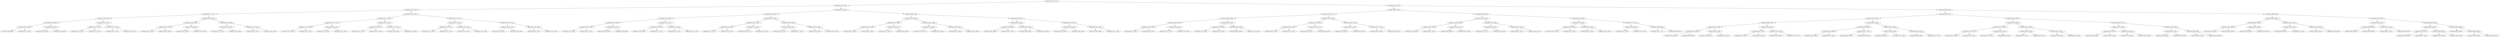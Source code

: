 digraph G{
66893623 [label="Node{data=[3411, 3411]}"]
66893623 -> 2049060908
2049060908 [label="Node{data=[2165, 2165]}"]
2049060908 -> 1257570886
1257570886 [label="Node{data=[2105, 2105]}"]
1257570886 -> 1162358658
1162358658 [label="Node{data=[1977, 1977]}"]
1162358658 -> 602631443
602631443 [label="Node{data=[1969, 1969]}"]
602631443 -> 1218677266
1218677266 [label="Node{data=[1965, 1965]}"]
1218677266 -> 715544178
715544178 [label="Node{data=[1847, 1847]}"]
715544178 -> 781600923
781600923 [label="Node{data=[999, 999]}"]
715544178 -> 1458383791
1458383791 [label="Node{data=[1951, 1951]}"]
1218677266 -> 38455418
38455418 [label="Node{data=[1967, 1967]}"]
38455418 -> 449256327
449256327 [label="Node{data=[1966, 1966]}"]
38455418 -> 101272276
101272276 [label="Node{data=[1968, 1968]}"]
602631443 -> 965130729
965130729 [label="Node{data=[1973, 1973]}"]
965130729 -> 1843118011
1843118011 [label="Node{data=[1971, 1971]}"]
1843118011 -> 1331862180
1331862180 [label="Node{data=[1970, 1970]}"]
1843118011 -> 66135670
66135670 [label="Node{data=[1972, 1972]}"]
965130729 -> 255102480
255102480 [label="Node{data=[1975, 1975]}"]
255102480 -> 1059245610
1059245610 [label="Node{data=[1974, 1974]}"]
255102480 -> 1691272400
1691272400 [label="Node{data=[1976, 1976]}"]
1162358658 -> 1845927081
1845927081 [label="Node{data=[1993, 1993]}"]
1845927081 -> 1172953975
1172953975 [label="Node{data=[1981, 1981]}"]
1172953975 -> 1821576830
1821576830 [label="Node{data=[1979, 1979]}"]
1821576830 -> 2120859512
2120859512 [label="Node{data=[1978, 1978]}"]
1821576830 -> 617650120
617650120 [label="Node{data=[1980, 1980]}"]
1172953975 -> 795464262
795464262 [label="Node{data=[1983, 1983]}"]
795464262 -> 1543358763
1543358763 [label="Node{data=[1982, 1982]}"]
795464262 -> 1759260499
1759260499 [label="Node{data=[1984, 1984]}"]
1845927081 -> 1217563479
1217563479 [label="Node{data=[2069, 2069]}"]
1217563479 -> 688425953
688425953 [label="Node{data=[2019, 2019]}"]
688425953 -> 470399866
470399866 [label="Node{data=[2011, 2011]}"]
688425953 -> 363243807
363243807 [label="Node{data=[2034, 2034]}"]
1217563479 -> 1228034255
1228034255 [label="Node{data=[2103, 2103]}"]
1228034255 -> 612928907
612928907 [label="Node{data=[2102, 2102]}"]
1228034255 -> 1963663371
1963663371 [label="Node{data=[2104, 2104]}"]
1257570886 -> 1439007204
1439007204 [label="Node{data=[2149, 2149]}"]
1439007204 -> 246024123
246024123 [label="Node{data=[2141, 2141]}"]
246024123 -> 1856911152
1856911152 [label="Node{data=[2137, 2137]}"]
1856911152 -> 1107909014
1107909014 [label="Node{data=[2135, 2135]}"]
1107909014 -> 993671826
993671826 [label="Node{data=[2123, 2123]}"]
1107909014 -> 1710450065
1710450065 [label="Node{data=[2136, 2136]}"]
1856911152 -> 2054937000
2054937000 [label="Node{data=[2139, 2139]}"]
2054937000 -> 1924594328
1924594328 [label="Node{data=[2138, 2138]}"]
2054937000 -> 405975286
405975286 [label="Node{data=[2140, 2140]}"]
246024123 -> 1720942988
1720942988 [label="Node{data=[2145, 2145]}"]
1720942988 -> 1115791983
1115791983 [label="Node{data=[2143, 2143]}"]
1115791983 -> 119988893
119988893 [label="Node{data=[2142, 2142]}"]
1115791983 -> 169760655
169760655 [label="Node{data=[2144, 2144]}"]
1720942988 -> 1887123617
1887123617 [label="Node{data=[2147, 2147]}"]
1887123617 -> 1059487259
1059487259 [label="Node{data=[2146, 2146]}"]
1887123617 -> 254038376
254038376 [label="Node{data=[2148, 2148]}"]
1439007204 -> 2013187372
2013187372 [label="Node{data=[2157, 2157]}"]
2013187372 -> 1592352066
1592352066 [label="Node{data=[2153, 2153]}"]
1592352066 -> 1387472418
1387472418 [label="Node{data=[2151, 2151]}"]
1387472418 -> 2142339597
2142339597 [label="Node{data=[2150, 2150]}"]
1387472418 -> 2116532090
2116532090 [label="Node{data=[2152, 2152]}"]
1592352066 -> 1781593777
1781593777 [label="Node{data=[2155, 2155]}"]
1781593777 -> 569987043
569987043 [label="Node{data=[2154, 2154]}"]
1781593777 -> 1386938427
1386938427 [label="Node{data=[2156, 2156]}"]
2013187372 -> 292872563
292872563 [label="Node{data=[2161, 2161]}"]
292872563 -> 2082211986
2082211986 [label="Node{data=[2159, 2159]}"]
2082211986 -> 393336485
393336485 [label="Node{data=[2158, 2158]}"]
2082211986 -> 491894440
491894440 [label="Node{data=[2160, 2160]}"]
292872563 -> 723038984
723038984 [label="Node{data=[2163, 2163]}"]
723038984 -> 937195105
937195105 [label="Node{data=[2162, 2162]}"]
723038984 -> 771840705
771840705 [label="Node{data=[2164, 2164]}"]
2049060908 -> 1047879007
1047879007 [label="Node{data=[3332, 3332]}"]
1047879007 -> 1343957354
1343957354 [label="Node{data=[3316, 3316]}"]
1343957354 -> 69214838
69214838 [label="Node{data=[3244, 3244]}"]
69214838 -> 542357345
542357345 [label="Node{data=[2943, 2943]}"]
542357345 -> 878217617
878217617 [label="Node{data=[2461, 2461]}"]
878217617 -> 1023522313
1023522313 [label="Node{data=[2179, 2179]}"]
878217617 -> 951517261
951517261 [label="Node{data=[2517, 2517]}"]
542357345 -> 98717829
98717829 [label="Node{data=[2975, 2975]}"]
98717829 -> 1971738025
1971738025 [label="Node{data=[2969, 2969]}"]
98717829 -> 1166476526
1166476526 [label="Node{data=[2990, 2990]}"]
69214838 -> 1169346939
1169346939 [label="Node{data=[3312, 3312]}"]
1169346939 -> 1380177712
1380177712 [label="Node{data=[3310, 3310]}"]
1380177712 -> 363850700
363850700 [label="Node{data=[3293, 3293]}"]
1380177712 -> 1752313315
1752313315 [label="Node{data=[3311, 3311]}"]
1169346939 -> 991428767
991428767 [label="Node{data=[3314, 3314]}"]
991428767 -> 2007939739
2007939739 [label="Node{data=[3313, 3313]}"]
991428767 -> 498458153
498458153 [label="Node{data=[3315, 3315]}"]
1343957354 -> 1691481417
1691481417 [label="Node{data=[3324, 3324]}"]
1691481417 -> 532028852
532028852 [label="Node{data=[3320, 3320]}"]
532028852 -> 491652795
491652795 [label="Node{data=[3318, 3318]}"]
491652795 -> 783927213
783927213 [label="Node{data=[3317, 3317]}"]
491652795 -> 1160316046
1160316046 [label="Node{data=[3319, 3319]}"]
532028852 -> 1792932386
1792932386 [label="Node{data=[3322, 3322]}"]
1792932386 -> 122376732
122376732 [label="Node{data=[3321, 3321]}"]
1792932386 -> 1731160567
1731160567 [label="Node{data=[3323, 3323]}"]
1691481417 -> 1789861096
1789861096 [label="Node{data=[3328, 3328]}"]
1789861096 -> 1864820597
1864820597 [label="Node{data=[3326, 3326]}"]
1864820597 -> 840991551
840991551 [label="Node{data=[3325, 3325]}"]
1864820597 -> 777790557
777790557 [label="Node{data=[3327, 3327]}"]
1789861096 -> 1015424290
1015424290 [label="Node{data=[3330, 3330]}"]
1015424290 -> 1690529928
1690529928 [label="Node{data=[3329, 3329]}"]
1015424290 -> 1380728404
1380728404 [label="Node{data=[3331, 3331]}"]
1047879007 -> 494769804
494769804 [label="Node{data=[3364, 3364]}"]
494769804 -> 283057972
283057972 [label="Node{data=[3340, 3340]}"]
283057972 -> 1877441175
1877441175 [label="Node{data=[3336, 3336]}"]
1877441175 -> 1558857633
1558857633 [label="Node{data=[3334, 3334]}"]
1558857633 -> 760378182
760378182 [label="Node{data=[3333, 3333]}"]
1558857633 -> 1159524199
1159524199 [label="Node{data=[3335, 3335]}"]
1877441175 -> 301667985
301667985 [label="Node{data=[3338, 3338]}"]
301667985 -> 522361920
522361920 [label="Node{data=[3337, 3337]}"]
301667985 -> 559154337
559154337 [label="Node{data=[3339, 3339]}"]
283057972 -> 59879483
59879483 [label="Node{data=[3360, 3360]}"]
59879483 -> 1251438918
1251438918 [label="Node{data=[3358, 3358]}"]
1251438918 -> 1104950472
1104950472 [label="Node{data=[3357, 3357]}"]
1251438918 -> 1076642142
1076642142 [label="Node{data=[3359, 3359]}"]
59879483 -> 1311908104
1311908104 [label="Node{data=[3362, 3362]}"]
1311908104 -> 1063150793
1063150793 [label="Node{data=[3361, 3361]}"]
1311908104 -> 528776606
528776606 [label="Node{data=[3363, 3363]}"]
494769804 -> 1023469953
1023469953 [label="Node{data=[3403, 3403]}"]
1023469953 -> 1650828616
1650828616 [label="Node{data=[3368, 3368]}"]
1650828616 -> 777121249
777121249 [label="Node{data=[3366, 3366]}"]
777121249 -> 302325048
302325048 [label="Node{data=[3365, 3365]}"]
777121249 -> 687055384
687055384 [label="Node{data=[3367, 3367]}"]
1650828616 -> 1735593387
1735593387 [label="Node{data=[3401, 3401]}"]
1735593387 -> 1181534785
1181534785 [label="Node{data=[3369, 3369]}"]
1735593387 -> 2084234089
2084234089 [label="Node{data=[3402, 3402]}"]
1023469953 -> 1231842708
1231842708 [label="Node{data=[3407, 3407]}"]
1231842708 -> 906837831
906837831 [label="Node{data=[3405, 3405]}"]
906837831 -> 378787077
378787077 [label="Node{data=[3404, 3404]}"]
906837831 -> 1025072405
1025072405 [label="Node{data=[3406, 3406]}"]
1231842708 -> 397641711
397641711 [label="Node{data=[3409, 3409]}"]
397641711 -> 1218147673
1218147673 [label="Node{data=[3408, 3408]}"]
397641711 -> 1076406962
1076406962 [label="Node{data=[3410, 3410]}"]
66893623 -> 934192727
934192727 [label="Node{data=[9172, 9172]}"]
934192727 -> 1017762738
1017762738 [label="Node{data=[5924, 5924]}"]
1017762738 -> 797657283
797657283 [label="Node{data=[4011, 4011]}"]
797657283 -> 720575162
720575162 [label="Node{data=[3486, 3486]}"]
720575162 -> 1747815853
1747815853 [label="Node{data=[3436, 3436]}"]
1747815853 -> 451667801
451667801 [label="Node{data=[3434, 3434]}"]
451667801 -> 1876130199
1876130199 [label="Node{data=[3412, 3412]}"]
451667801 -> 1573357597
1573357597 [label="Node{data=[3435, 3435]}"]
1747815853 -> 1493382893
1493382893 [label="Node{data=[3438, 3438]}"]
1493382893 -> 479708091
479708091 [label="Node{data=[3437, 3437]}"]
1493382893 -> 1761353343
1761353343 [label="Node{data=[3453, 3453]}"]
720575162 -> 161149981
161149981 [label="Node{data=[4007, 4007]}"]
161149981 -> 1231949725
1231949725 [label="Node{data=[3520, 3520]}"]
1231949725 -> 1799784208
1799784208 [label="Node{data=[3491, 3491]}"]
1231949725 -> 1673618401
1673618401 [label="Node{data=[3867, 3867]}"]
161149981 -> 1034246552
1034246552 [label="Node{data=[4009, 4009]}"]
1034246552 -> 68074326
68074326 [label="Node{data=[4008, 4008]}"]
1034246552 -> 1529856704
1529856704 [label="Node{data=[4010, 4010]}"]
797657283 -> 857308207
857308207 [label="Node{data=[4019, 4019]}"]
857308207 -> 619158093
619158093 [label="Node{data=[4015, 4015]}"]
619158093 -> 1430405516
1430405516 [label="Node{data=[4013, 4013]}"]
1430405516 -> 1885253670
1885253670 [label="Node{data=[4012, 4012]}"]
1430405516 -> 148783622
148783622 [label="Node{data=[4014, 4014]}"]
619158093 -> 284394658
284394658 [label="Node{data=[4017, 4017]}"]
284394658 -> 1476061457
1476061457 [label="Node{data=[4016, 4016]}"]
284394658 -> 1386265672
1386265672 [label="Node{data=[4018, 4018]}"]
857308207 -> 680794728
680794728 [label="Node{data=[5841, 5841]}"]
680794728 -> 617504076
617504076 [label="Node{data=[4021, 4021]}"]
617504076 -> 620534437
620534437 [label="Node{data=[4020, 4020]}"]
617504076 -> 1936269454
1936269454 [label="Node{data=[4033, 4033]}"]
680794728 -> 2074485713
2074485713 [label="Node{data=[5871, 5871]}"]
2074485713 -> 760493524
760493524 [label="Node{data=[5845, 5845]}"]
2074485713 -> 1841150825
1841150825 [label="Node{data=[5875, 5875]}"]
1017762738 -> 1466600192
1466600192 [label="Node{data=[6224, 6224]}"]
1466600192 -> 496534167
496534167 [label="Node{data=[6216, 6216]}"]
496534167 -> 292486757
292486757 [label="Node{data=[5928, 5928]}"]
292486757 -> 294156754
294156754 [label="Node{data=[5926, 5926]}"]
294156754 -> 305775208
305775208 [label="Node{data=[5925, 5925]}"]
294156754 -> 1273783938
1273783938 [label="Node{data=[5927, 5927]}"]
292486757 -> 764884044
764884044 [label="Node{data=[6214, 6214]}"]
764884044 -> 2139332293
2139332293 [label="Node{data=[5969, 5969]}"]
764884044 -> 603273695
603273695 [label="Node{data=[6215, 6215]}"]
496534167 -> 193303381
193303381 [label="Node{data=[6220, 6220]}"]
193303381 -> 522511165
522511165 [label="Node{data=[6218, 6218]}"]
522511165 -> 2083660714
2083660714 [label="Node{data=[6217, 6217]}"]
522511165 -> 1988351538
1988351538 [label="Node{data=[6219, 6219]}"]
193303381 -> 1362881676
1362881676 [label="Node{data=[6222, 6222]}"]
1362881676 -> 1765724317
1765724317 [label="Node{data=[6221, 6221]}"]
1362881676 -> 83657059
83657059 [label="Node{data=[6223, 6223]}"]
1466600192 -> 1814488456
1814488456 [label="Node{data=[6232, 6232]}"]
1814488456 -> 1660369676
1660369676 [label="Node{data=[6228, 6228]}"]
1660369676 -> 2110957047
2110957047 [label="Node{data=[6226, 6226]}"]
2110957047 -> 491111607
491111607 [label="Node{data=[6225, 6225]}"]
2110957047 -> 1175742514
1175742514 [label="Node{data=[6227, 6227]}"]
1660369676 -> 492836007
492836007 [label="Node{data=[6230, 6230]}"]
492836007 -> 1970665441
1970665441 [label="Node{data=[6229, 6229]}"]
492836007 -> 1176958340
1176958340 [label="Node{data=[6231, 6231]}"]
1814488456 -> 597049482
597049482 [label="Node{data=[7667, 7667]}"]
597049482 -> 1045343603
1045343603 [label="Node{data=[6234, 6234]}"]
1045343603 -> 1692311460
1692311460 [label="Node{data=[6233, 6233]}"]
1045343603 -> 363187310
363187310 [label="Node{data=[7647, 7647]}"]
597049482 -> 78011456
78011456 [label="Node{data=[8388, 8388]}"]
78011456 -> 1338526866
1338526866 [label="Node{data=[7677, 7677]}"]
78011456 -> 1601952112
1601952112 [label="Node{data=[8465, 8465]}"]
934192727 -> 1678161997
1678161997 [label="Node{data=[9600, 9600]}"]
1678161997 -> 1383378129
1383378129 [label="Node{data=[9312, 9312]}"]
1383378129 -> 1607849681
1607849681 [label="Node{data=[9258, 9258]}"]
1607849681 -> 1583625218
1583625218 [label="Node{data=[9250, 9250]}"]
1583625218 -> 267463507
267463507 [label="Node{data=[9230, 9230]}"]
267463507 -> 2014583896
2014583896 [label="Node{data=[9196, 9196]}"]
2014583896 -> 159792853
159792853 [label="Node{data=[9182, 9182]}"]
2014583896 -> 1983766467
1983766467 [label="Node{data=[9200, 9200]}"]
267463507 -> 1880148452
1880148452 [label="Node{data=[9248, 9248]}"]
1880148452 -> 683605346
683605346 [label="Node{data=[9244, 9244]}"]
1880148452 -> 284560950
284560950 [label="Node{data=[9249, 9249]}"]
1583625218 -> 145561644
145561644 [label="Node{data=[9254, 9254]}"]
145561644 -> 2122624820
2122624820 [label="Node{data=[9252, 9252]}"]
2122624820 -> 562960491
562960491 [label="Node{data=[9251, 9251]}"]
2122624820 -> 19473874
19473874 [label="Node{data=[9253, 9253]}"]
145561644 -> 1629827491
1629827491 [label="Node{data=[9256, 9256]}"]
1629827491 -> 981716924
981716924 [label="Node{data=[9255, 9255]}"]
1629827491 -> 1805632967
1805632967 [label="Node{data=[9257, 9257]}"]
1607849681 -> 600865491
600865491 [label="Node{data=[9304, 9304]}"]
600865491 -> 1798373155
1798373155 [label="Node{data=[9262, 9262]}"]
1798373155 -> 1340744662
1340744662 [label="Node{data=[9260, 9260]}"]
1340744662 -> 1523475985
1523475985 [label="Node{data=[9259, 9259]}"]
1340744662 -> 2053675385
2053675385 [label="Node{data=[9261, 9261]}"]
1798373155 -> 374192368
374192368 [label="Node{data=[9277, 9277]}"]
374192368 -> 145214844
145214844 [label="Node{data=[9263, 9263]}"]
374192368 -> 569429143
569429143 [label="Node{data=[9303, 9303]}"]
600865491 -> 527252097
527252097 [label="Node{data=[9308, 9308]}"]
527252097 -> 1679592356
1679592356 [label="Node{data=[9306, 9306]}"]
1679592356 -> 1382446710
1382446710 [label="Node{data=[9305, 9305]}"]
1679592356 -> 1968544985
1968544985 [label="Node{data=[9307, 9307]}"]
527252097 -> 60426688
60426688 [label="Node{data=[9310, 9310]}"]
60426688 -> 64746428
64746428 [label="Node{data=[9309, 9309]}"]
60426688 -> 1651503223
1651503223 [label="Node{data=[9311, 9311]}"]
1383378129 -> 998575031
998575031 [label="Node{data=[9439, 9439]}"]
998575031 -> 1745010958
1745010958 [label="Node{data=[9358, 9358]}"]
1745010958 -> 874023329
874023329 [label="Node{data=[9316, 9316]}"]
874023329 -> 694762269
694762269 [label="Node{data=[9314, 9314]}"]
694762269 -> 975328564
975328564 [label="Node{data=[9313, 9313]}"]
694762269 -> 1154939343
1154939343 [label="Node{data=[9315, 9315]}"]
874023329 -> 888350069
888350069 [label="Node{data=[9318, 9318]}"]
888350069 -> 1411531045
1411531045 [label="Node{data=[9317, 9317]}"]
888350069 -> 2080453984
2080453984 [label="Node{data=[9323, 9323]}"]
1745010958 -> 267039662
267039662 [label="Node{data=[9435, 9435]}"]
267039662 -> 580904875
580904875 [label="Node{data=[9400, 9400]}"]
580904875 -> 1693626804
1693626804 [label="Node{data=[9377, 9377]}"]
580904875 -> 296563327
296563327 [label="Node{data=[9414, 9414]}"]
267039662 -> 1266713639
1266713639 [label="Node{data=[9437, 9437]}"]
1266713639 -> 377458755
377458755 [label="Node{data=[9436, 9436]}"]
1266713639 -> 1735523369
1735523369 [label="Node{data=[9438, 9438]}"]
998575031 -> 523699314
523699314 [label="Node{data=[9475, 9475]}"]
523699314 -> 1356405263
1356405263 [label="Node{data=[9443, 9443]}"]
1356405263 -> 986605023
986605023 [label="Node{data=[9441, 9441]}"]
986605023 -> 1387681307
1387681307 [label="Node{data=[9440, 9440]}"]
986605023 -> 1963318443
1963318443 [label="Node{data=[9442, 9442]}"]
1356405263 -> 1838459238
1838459238 [label="Node{data=[9445, 9445]}"]
1838459238 -> 616421782
616421782 [label="Node{data=[9444, 9444]}"]
1838459238 -> 1146832276
1146832276 [label="Node{data=[9446, 9446]}"]
523699314 -> 526395696
526395696 [label="Node{data=[9596, 9596]}"]
526395696 -> 1467448355
1467448355 [label="Node{data=[9557, 9557]}"]
1467448355 -> 491548210
491548210 [label="Node{data=[9548, 9548]}"]
1467448355 -> 61210602
61210602 [label="Node{data=[9590, 9590]}"]
526395696 -> 487747335
487747335 [label="Node{data=[9598, 9598]}"]
487747335 -> 1902681826
1902681826 [label="Node{data=[9597, 9597]}"]
487747335 -> 254493443
254493443 [label="Node{data=[9599, 9599]}"]
1678161997 -> 601728931
601728931 [label="Node{data=[9866, 9866]}"]
601728931 -> 758750856
758750856 [label="Node{data=[9608, 9608]}"]
758750856 -> 403937859
403937859 [label="Node{data=[9604, 9604]}"]
403937859 -> 1307963673
1307963673 [label="Node{data=[9602, 9602]}"]
1307963673 -> 64731067
64731067 [label="Node{data=[9601, 9601]}"]
1307963673 -> 1652008086
1652008086 [label="Node{data=[9603, 9603]}"]
403937859 -> 1714613017
1714613017 [label="Node{data=[9606, 9606]}"]
1714613017 -> 70104063
70104063 [label="Node{data=[9605, 9605]}"]
1714613017 -> 1519757998
1519757998 [label="Node{data=[9607, 9607]}"]
758750856 -> 85583486
85583486 [label="Node{data=[9612, 9612]}"]
85583486 -> 1946337255
1946337255 [label="Node{data=[9610, 9610]}"]
1946337255 -> 492394707
492394707 [label="Node{data=[9609, 9609]}"]
1946337255 -> 1785610508
1785610508 [label="Node{data=[9611, 9611]}"]
85583486 -> 537813033
537813033 [label="Node{data=[9614, 9614]}"]
537813033 -> 1091702344
1091702344 [label="Node{data=[9613, 9613]}"]
537813033 -> 375019897
375019897 [label="Node{data=[9628, 9628]}"]
601728931 -> 245632159
245632159 [label="Node{data=[9874, 9874]}"]
245632159 -> 1568156234
1568156234 [label="Node{data=[9870, 9870]}"]
1568156234 -> 214507491
214507491 [label="Node{data=[9868, 9868]}"]
214507491 -> 1209802386
1209802386 [label="Node{data=[9867, 9867]}"]
214507491 -> 1727144954
1727144954 [label="Node{data=[9869, 9869]}"]
1568156234 -> 2059697940
2059697940 [label="Node{data=[9872, 9872]}"]
2059697940 -> 1052131752
1052131752 [label="Node{data=[9871, 9871]}"]
2059697940 -> 385228898
385228898 [label="Node{data=[9873, 9873]}"]
245632159 -> 1642867893
1642867893 [label="Node{data=[9882, 9882]}"]
1642867893 -> 948552515
948552515 [label="Node{data=[9878, 9878]}"]
948552515 -> 884899579
884899579 [label="Node{data=[9876, 9876]}"]
884899579 -> 325889342
325889342 [label="Node{data=[9875, 9875]}"]
884899579 -> 333820514
333820514 [label="Node{data=[9877, 9877]}"]
948552515 -> 1694558342
1694558342 [label="Node{data=[9880, 9880]}"]
1694558342 -> 571349883
571349883 [label="Node{data=[9879, 9879]}"]
1694558342 -> 1425889113
1425889113 [label="Node{data=[9881, 9881]}"]
1642867893 -> 1781893382
1781893382 [label="Node{data=[9884, 9884]}"]
1781893382 -> 143853598
143853598 [label="Node{data=[9883, 9883]}"]
1781893382 -> 1519656884
1519656884 [label="Node{data=[9886, 9886]}"]
1519656884 -> 1684921376
1684921376 [label="Node{data=[9885, 9885]}"]
1519656884 -> 576066578
576066578 [label="Node{data=[9887, 9887]}"]
}